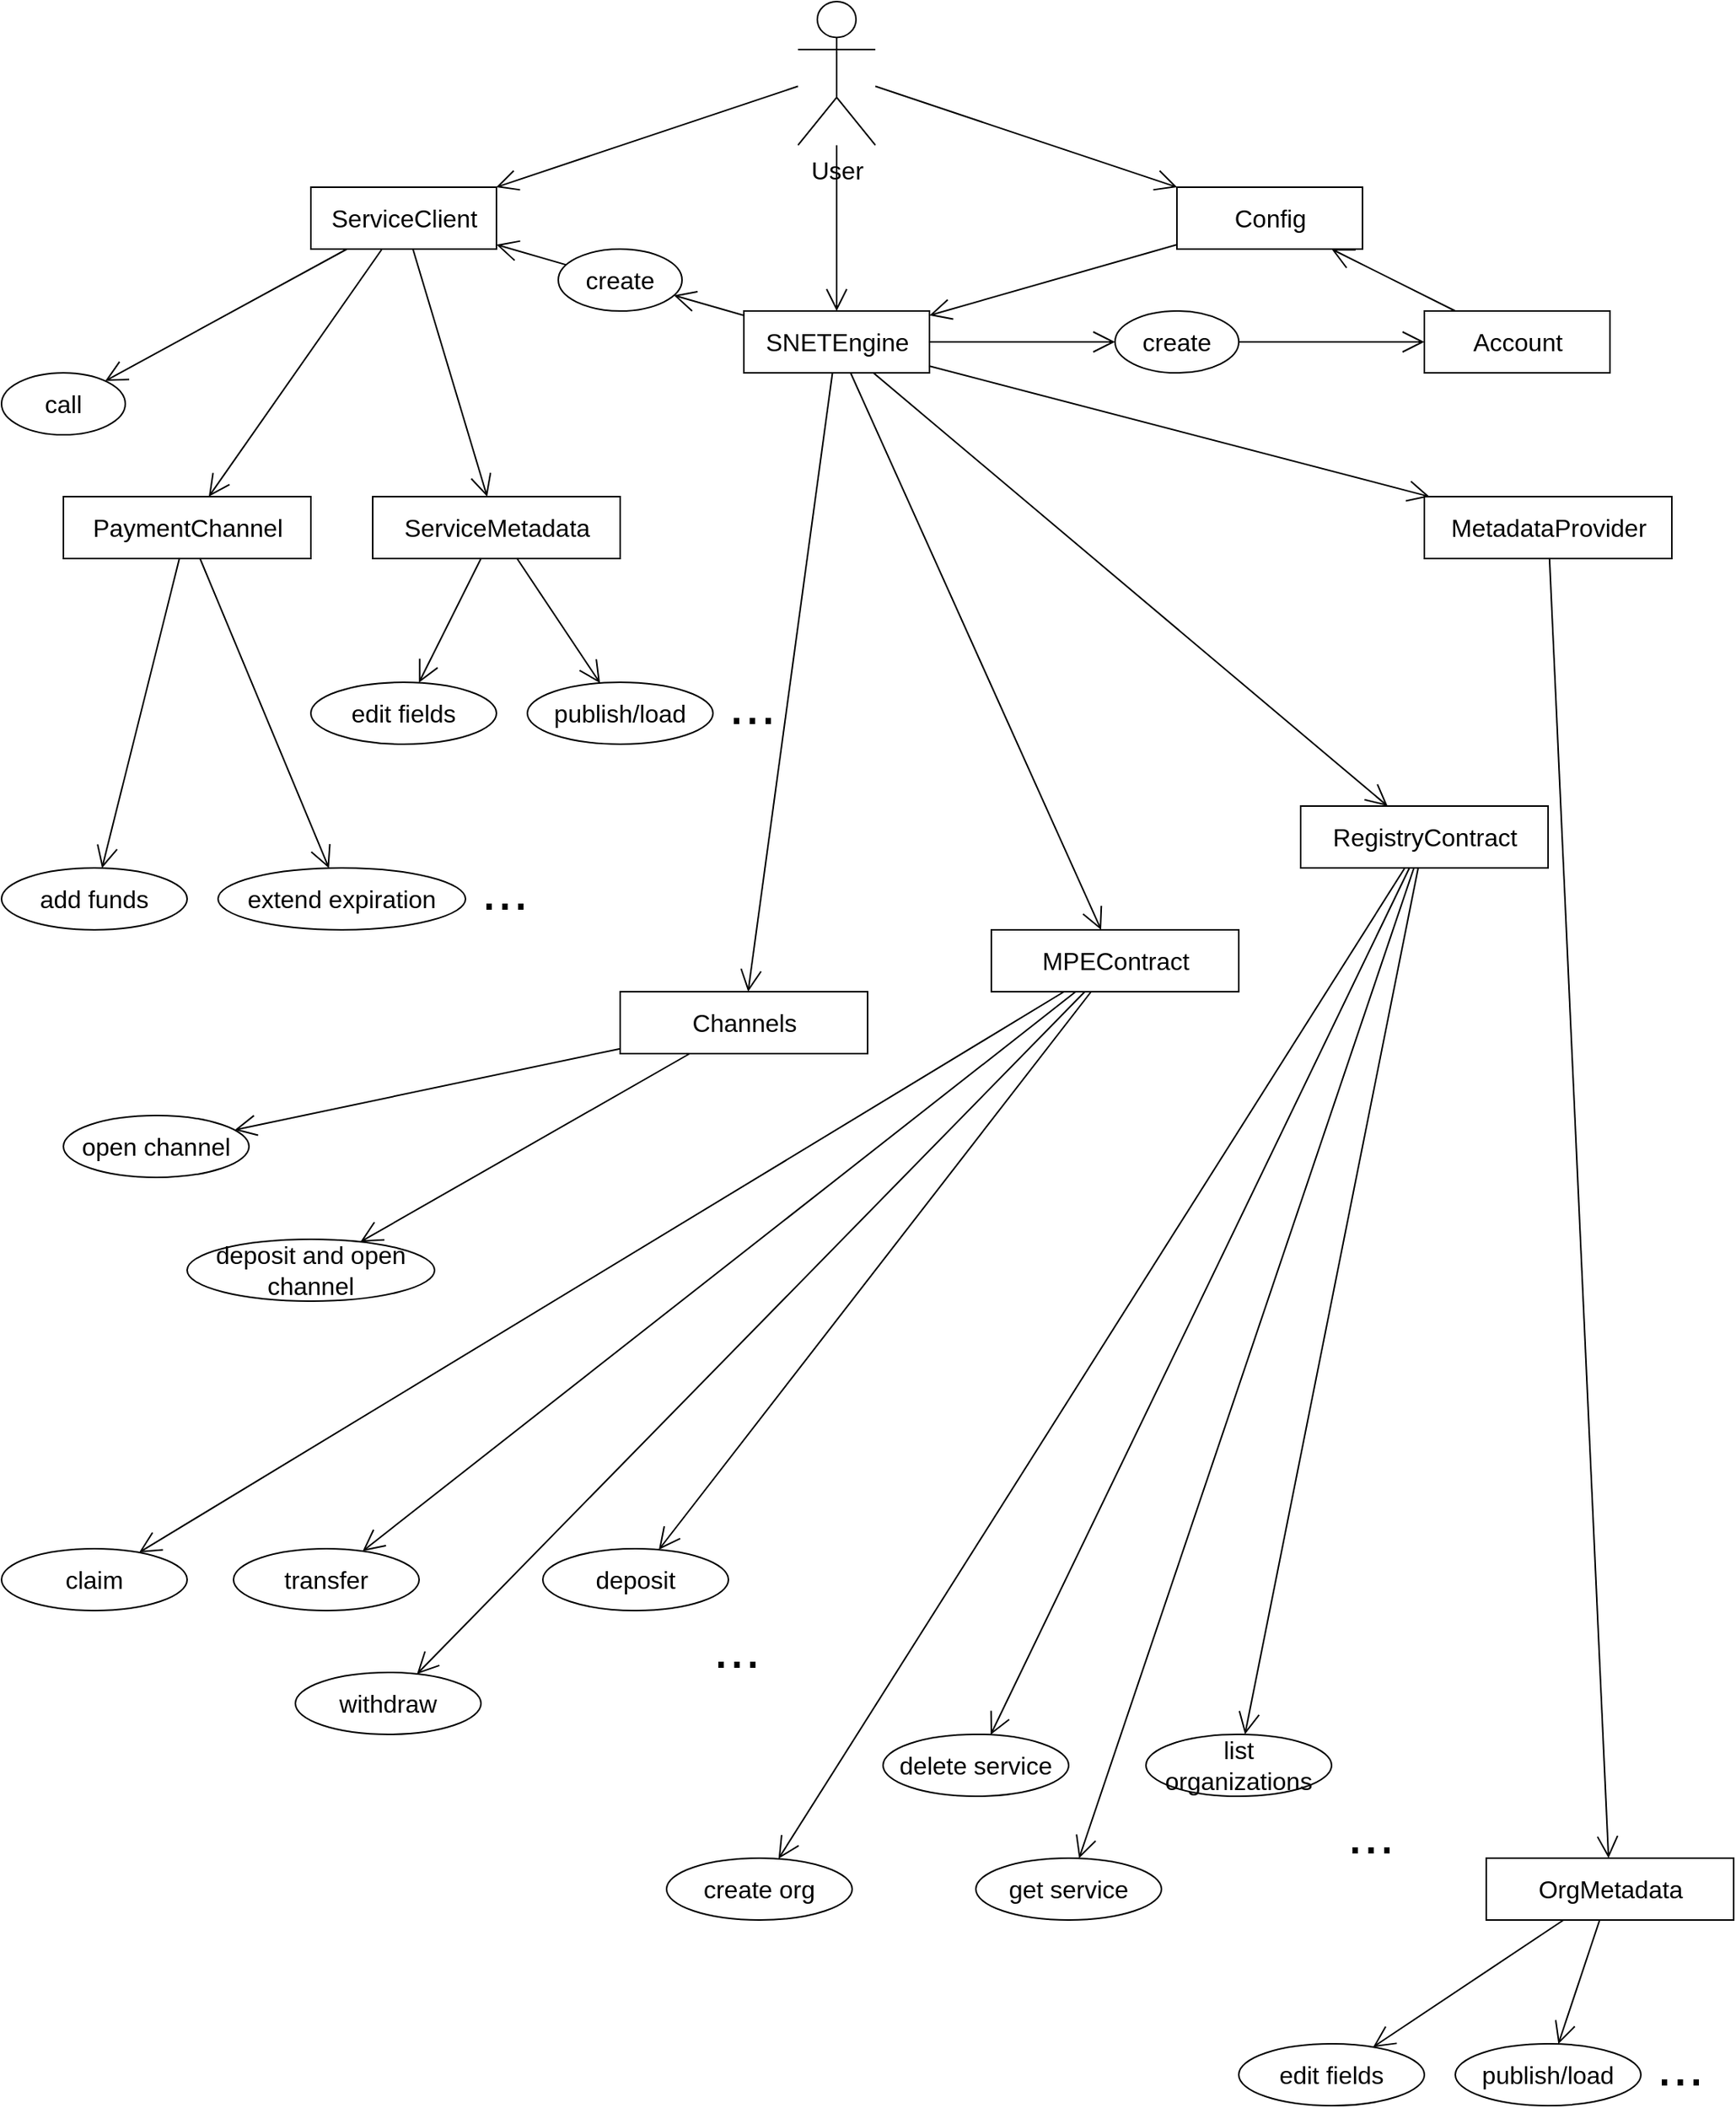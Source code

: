<mxfile version="13.9.9" type="device"><diagram id="iwyaRmyc2do9cjPhO4LA" name="Страница 1"><mxGraphModel dx="2062" dy="1182" grid="1" gridSize="10" guides="1" tooltips="1" connect="1" arrows="1" fold="1" page="1" pageScale="1" pageWidth="1169" pageHeight="1654" math="0" shadow="0"><root><mxCell id="0"/><mxCell id="1" parent="0"/><mxCell id="s5wBCX-7ufnMCxiDHOa--12" style="endArrow=open;endFill=1;endSize=12;html=1;fontSize=16;" edge="1" parent="1" source="s5wBCX-7ufnMCxiDHOa--2" target="s5wBCX-7ufnMCxiDHOa--4"><mxGeometry relative="1" as="geometry"/></mxCell><mxCell id="s5wBCX-7ufnMCxiDHOa--13" style="endArrow=open;endFill=1;endSize=12;html=1;fontSize=16;" edge="1" parent="1" source="s5wBCX-7ufnMCxiDHOa--2" target="s5wBCX-7ufnMCxiDHOa--3"><mxGeometry relative="1" as="geometry"/></mxCell><mxCell id="s5wBCX-7ufnMCxiDHOa--14" style="endArrow=open;endFill=1;endSize=12;html=1;fontSize=16;" edge="1" parent="1" source="s5wBCX-7ufnMCxiDHOa--2" target="s5wBCX-7ufnMCxiDHOa--9"><mxGeometry relative="1" as="geometry"/></mxCell><mxCell id="s5wBCX-7ufnMCxiDHOa--2" value="User" style="shape=umlActor;verticalLabelPosition=bottom;verticalAlign=top;html=1;fontSize=16;" vertex="1" parent="1"><mxGeometry x="555" y="40" width="50" height="92.86" as="geometry"/></mxCell><mxCell id="s5wBCX-7ufnMCxiDHOa--7" style="endArrow=open;endFill=1;endSize=12;html=1;fontSize=16;" edge="1" parent="1" source="s5wBCX-7ufnMCxiDHOa--3" target="s5wBCX-7ufnMCxiDHOa--6"><mxGeometry relative="1" as="geometry"/></mxCell><mxCell id="s5wBCX-7ufnMCxiDHOa--21" style="endArrow=open;endFill=1;endSize=12;html=1;fontSize=16;" edge="1" parent="1" source="s5wBCX-7ufnMCxiDHOa--3" target="s5wBCX-7ufnMCxiDHOa--20"><mxGeometry relative="1" as="geometry"/></mxCell><mxCell id="s5wBCX-7ufnMCxiDHOa--47" style="endArrow=open;endFill=1;endSize=12;html=1;fontSize=16;" edge="1" parent="1" source="s5wBCX-7ufnMCxiDHOa--3" target="s5wBCX-7ufnMCxiDHOa--48"><mxGeometry relative="1" as="geometry"><mxPoint x="730" y="390" as="targetPoint"/></mxGeometry></mxCell><mxCell id="s5wBCX-7ufnMCxiDHOa--53" style="endArrow=open;endFill=1;endSize=12;html=1;fontSize=16;" edge="1" parent="1" source="s5wBCX-7ufnMCxiDHOa--3" target="s5wBCX-7ufnMCxiDHOa--52"><mxGeometry relative="1" as="geometry"/></mxCell><mxCell id="s5wBCX-7ufnMCxiDHOa--55" style="endArrow=open;endFill=1;endSize=12;html=1;fontSize=16;" edge="1" parent="1" source="s5wBCX-7ufnMCxiDHOa--3" target="s5wBCX-7ufnMCxiDHOa--54"><mxGeometry relative="1" as="geometry"/></mxCell><mxCell id="s5wBCX-7ufnMCxiDHOa--81" style="endArrow=open;endFill=1;endSize=12;html=1;fontSize=16;" edge="1" parent="1" source="s5wBCX-7ufnMCxiDHOa--3" target="s5wBCX-7ufnMCxiDHOa--80"><mxGeometry relative="1" as="geometry"/></mxCell><mxCell id="s5wBCX-7ufnMCxiDHOa--3" value="SNETEngine" style="html=1;fontSize=16;" vertex="1" parent="1"><mxGeometry x="520" y="240" width="120" height="40" as="geometry"/></mxCell><mxCell id="s5wBCX-7ufnMCxiDHOa--25" style="endArrow=open;endFill=1;endSize=12;html=1;fontSize=16;" edge="1" parent="1" source="s5wBCX-7ufnMCxiDHOa--4" target="s5wBCX-7ufnMCxiDHOa--24"><mxGeometry relative="1" as="geometry"/></mxCell><mxCell id="s5wBCX-7ufnMCxiDHOa--27" style="endArrow=open;endFill=1;endSize=12;html=1;fontSize=16;" edge="1" parent="1" source="s5wBCX-7ufnMCxiDHOa--4" target="s5wBCX-7ufnMCxiDHOa--26"><mxGeometry relative="1" as="geometry"/></mxCell><mxCell id="s5wBCX-7ufnMCxiDHOa--29" style="endArrow=open;endFill=1;endSize=12;html=1;fontSize=16;" edge="1" parent="1" source="s5wBCX-7ufnMCxiDHOa--4" target="s5wBCX-7ufnMCxiDHOa--28"><mxGeometry relative="1" as="geometry"/></mxCell><mxCell id="s5wBCX-7ufnMCxiDHOa--4" value="ServiceClient" style="html=1;fontSize=16;" vertex="1" parent="1"><mxGeometry x="240" y="160" width="120" height="40" as="geometry"/></mxCell><mxCell id="s5wBCX-7ufnMCxiDHOa--8" style="endArrow=open;endFill=1;endSize=12;html=1;fontSize=16;" edge="1" parent="1" source="s5wBCX-7ufnMCxiDHOa--6" target="s5wBCX-7ufnMCxiDHOa--4"><mxGeometry relative="1" as="geometry"/></mxCell><mxCell id="s5wBCX-7ufnMCxiDHOa--6" value="create" style="ellipse;whiteSpace=wrap;html=1;fontSize=16;" vertex="1" parent="1"><mxGeometry x="400" y="200" width="80" height="40" as="geometry"/></mxCell><mxCell id="s5wBCX-7ufnMCxiDHOa--10" style="endArrow=open;endFill=1;endSize=12;html=1;fontSize=16;" edge="1" parent="1" source="s5wBCX-7ufnMCxiDHOa--9" target="s5wBCX-7ufnMCxiDHOa--3"><mxGeometry relative="1" as="geometry"/></mxCell><mxCell id="s5wBCX-7ufnMCxiDHOa--9" value="Config" style="html=1;fontSize=16;" vertex="1" parent="1"><mxGeometry x="800" y="160" width="120" height="40" as="geometry"/></mxCell><mxCell id="s5wBCX-7ufnMCxiDHOa--23" style="endArrow=open;endFill=1;endSize=12;html=1;fontSize=16;" edge="1" parent="1" source="s5wBCX-7ufnMCxiDHOa--19" target="s5wBCX-7ufnMCxiDHOa--9"><mxGeometry relative="1" as="geometry"/></mxCell><mxCell id="s5wBCX-7ufnMCxiDHOa--19" value="Account" style="html=1;fontSize=16;" vertex="1" parent="1"><mxGeometry x="960" y="240" width="120" height="40" as="geometry"/></mxCell><mxCell id="s5wBCX-7ufnMCxiDHOa--22" style="endArrow=open;endFill=1;endSize=12;html=1;fontSize=16;" edge="1" parent="1" source="s5wBCX-7ufnMCxiDHOa--20" target="s5wBCX-7ufnMCxiDHOa--19"><mxGeometry relative="1" as="geometry"/></mxCell><mxCell id="s5wBCX-7ufnMCxiDHOa--20" value="create" style="ellipse;whiteSpace=wrap;html=1;fontSize=16;" vertex="1" parent="1"><mxGeometry x="760" y="240" width="80" height="40" as="geometry"/></mxCell><mxCell id="s5wBCX-7ufnMCxiDHOa--24" value="call" style="ellipse;whiteSpace=wrap;html=1;fontSize=16;" vertex="1" parent="1"><mxGeometry x="40" y="280" width="80" height="40" as="geometry"/></mxCell><mxCell id="s5wBCX-7ufnMCxiDHOa--32" style="endArrow=open;endFill=1;endSize=12;html=1;fontSize=16;" edge="1" parent="1" source="s5wBCX-7ufnMCxiDHOa--26" target="s5wBCX-7ufnMCxiDHOa--30"><mxGeometry relative="1" as="geometry"/></mxCell><mxCell id="s5wBCX-7ufnMCxiDHOa--33" style="endArrow=open;endFill=1;endSize=12;html=1;fontSize=16;" edge="1" parent="1" source="s5wBCX-7ufnMCxiDHOa--26" target="s5wBCX-7ufnMCxiDHOa--31"><mxGeometry relative="1" as="geometry"/></mxCell><mxCell id="s5wBCX-7ufnMCxiDHOa--26" value="PaymentChannel" style="html=1;fontSize=16;" vertex="1" parent="1"><mxGeometry x="80" y="360" width="160" height="40" as="geometry"/></mxCell><mxCell id="s5wBCX-7ufnMCxiDHOa--38" style="endArrow=open;endFill=1;endSize=12;html=1;fontSize=16;" edge="1" parent="1" source="s5wBCX-7ufnMCxiDHOa--28" target="s5wBCX-7ufnMCxiDHOa--35"><mxGeometry relative="1" as="geometry"/></mxCell><mxCell id="s5wBCX-7ufnMCxiDHOa--39" style="endArrow=open;endFill=1;endSize=12;html=1;fontSize=16;" edge="1" parent="1" source="s5wBCX-7ufnMCxiDHOa--28" target="s5wBCX-7ufnMCxiDHOa--36"><mxGeometry relative="1" as="geometry"/></mxCell><mxCell id="s5wBCX-7ufnMCxiDHOa--28" value="ServiceMetadata" style="html=1;fontSize=16;" vertex="1" parent="1"><mxGeometry x="280" y="360" width="160" height="40" as="geometry"/></mxCell><mxCell id="s5wBCX-7ufnMCxiDHOa--30" value="add funds" style="ellipse;whiteSpace=wrap;html=1;fontSize=16;" vertex="1" parent="1"><mxGeometry x="40" y="600" width="120" height="40" as="geometry"/></mxCell><mxCell id="s5wBCX-7ufnMCxiDHOa--31" value="extend expiration" style="ellipse;whiteSpace=wrap;html=1;fontSize=16;" vertex="1" parent="1"><mxGeometry x="180" y="600" width="160" height="40" as="geometry"/></mxCell><mxCell id="s5wBCX-7ufnMCxiDHOa--34" value="..." style="text;html=1;align=center;verticalAlign=middle;resizable=0;points=[];autosize=1;fontSize=37;" vertex="1" parent="1"><mxGeometry x="340" y="590" width="50" height="50" as="geometry"/></mxCell><mxCell id="s5wBCX-7ufnMCxiDHOa--35" value="edit fields" style="ellipse;whiteSpace=wrap;html=1;fontSize=16;" vertex="1" parent="1"><mxGeometry x="240" y="480" width="120" height="40" as="geometry"/></mxCell><mxCell id="s5wBCX-7ufnMCxiDHOa--36" value="publish/load" style="ellipse;whiteSpace=wrap;html=1;fontSize=16;" vertex="1" parent="1"><mxGeometry x="380" y="480" width="120" height="40" as="geometry"/></mxCell><mxCell id="s5wBCX-7ufnMCxiDHOa--37" value="..." style="text;html=1;align=center;verticalAlign=middle;resizable=0;points=[];autosize=1;fontSize=37;" vertex="1" parent="1"><mxGeometry x="500" y="470" width="50" height="50" as="geometry"/></mxCell><mxCell id="s5wBCX-7ufnMCxiDHOa--41" style="endArrow=open;endFill=1;endSize=12;html=1;fontSize=16;" edge="1" parent="1" source="s5wBCX-7ufnMCxiDHOa--43" target="s5wBCX-7ufnMCxiDHOa--44"><mxGeometry relative="1" as="geometry"/></mxCell><mxCell id="s5wBCX-7ufnMCxiDHOa--42" style="endArrow=open;endFill=1;endSize=12;html=1;fontSize=16;" edge="1" parent="1" source="s5wBCX-7ufnMCxiDHOa--43" target="s5wBCX-7ufnMCxiDHOa--45"><mxGeometry relative="1" as="geometry"/></mxCell><mxCell id="s5wBCX-7ufnMCxiDHOa--43" value="OrgMetadata" style="html=1;fontSize=16;" vertex="1" parent="1"><mxGeometry x="1000" y="1240" width="160" height="40" as="geometry"/></mxCell><mxCell id="s5wBCX-7ufnMCxiDHOa--44" value="edit fields" style="ellipse;whiteSpace=wrap;html=1;fontSize=16;" vertex="1" parent="1"><mxGeometry x="840" y="1360" width="120" height="40" as="geometry"/></mxCell><mxCell id="s5wBCX-7ufnMCxiDHOa--45" value="publish/load" style="ellipse;whiteSpace=wrap;html=1;fontSize=16;" vertex="1" parent="1"><mxGeometry x="980" y="1360" width="120" height="40" as="geometry"/></mxCell><mxCell id="s5wBCX-7ufnMCxiDHOa--46" value="..." style="text;html=1;align=center;verticalAlign=middle;resizable=0;points=[];autosize=1;fontSize=37;" vertex="1" parent="1"><mxGeometry x="1100" y="1350" width="50" height="50" as="geometry"/></mxCell><mxCell id="s5wBCX-7ufnMCxiDHOa--49" style="endArrow=open;endFill=1;endSize=12;html=1;fontSize=16;" edge="1" parent="1" source="s5wBCX-7ufnMCxiDHOa--48" target="s5wBCX-7ufnMCxiDHOa--43"><mxGeometry relative="1" as="geometry"/></mxCell><mxCell id="s5wBCX-7ufnMCxiDHOa--48" value="MetadataProvider" style="html=1;fontSize=16;" vertex="1" parent="1"><mxGeometry x="960" y="360" width="160" height="40" as="geometry"/></mxCell><mxCell id="s5wBCX-7ufnMCxiDHOa--75" style="endArrow=open;endFill=1;endSize=12;html=1;fontSize=16;" edge="1" parent="1" source="s5wBCX-7ufnMCxiDHOa--52" target="s5wBCX-7ufnMCxiDHOa--70"><mxGeometry relative="1" as="geometry"/></mxCell><mxCell id="s5wBCX-7ufnMCxiDHOa--76" style="endArrow=open;endFill=1;endSize=12;html=1;fontSize=16;" edge="1" parent="1" source="s5wBCX-7ufnMCxiDHOa--52" target="s5wBCX-7ufnMCxiDHOa--72"><mxGeometry relative="1" as="geometry"/></mxCell><mxCell id="s5wBCX-7ufnMCxiDHOa--77" style="endArrow=open;endFill=1;endSize=12;html=1;fontSize=16;" edge="1" parent="1" source="s5wBCX-7ufnMCxiDHOa--52" target="s5wBCX-7ufnMCxiDHOa--73"><mxGeometry relative="1" as="geometry"/></mxCell><mxCell id="s5wBCX-7ufnMCxiDHOa--78" style="endArrow=open;endFill=1;endSize=12;html=1;fontSize=16;" edge="1" parent="1" source="s5wBCX-7ufnMCxiDHOa--52" target="s5wBCX-7ufnMCxiDHOa--71"><mxGeometry relative="1" as="geometry"/></mxCell><mxCell id="s5wBCX-7ufnMCxiDHOa--52" value="MPEContract" style="html=1;fontSize=16;" vertex="1" parent="1"><mxGeometry x="680" y="640" width="160" height="40" as="geometry"/></mxCell><mxCell id="s5wBCX-7ufnMCxiDHOa--63" style="endArrow=open;endFill=1;endSize=12;html=1;fontSize=16;" edge="1" parent="1" source="s5wBCX-7ufnMCxiDHOa--54" target="s5wBCX-7ufnMCxiDHOa--58"><mxGeometry relative="1" as="geometry"/></mxCell><mxCell id="s5wBCX-7ufnMCxiDHOa--66" style="endArrow=open;endFill=1;endSize=12;html=1;fontSize=16;" edge="1" parent="1" source="s5wBCX-7ufnMCxiDHOa--54" target="s5wBCX-7ufnMCxiDHOa--61"><mxGeometry relative="1" as="geometry"/></mxCell><mxCell id="s5wBCX-7ufnMCxiDHOa--67" style="endArrow=open;endFill=1;endSize=12;html=1;fontSize=16;" edge="1" parent="1" source="s5wBCX-7ufnMCxiDHOa--54" target="s5wBCX-7ufnMCxiDHOa--62"><mxGeometry relative="1" as="geometry"/></mxCell><mxCell id="s5wBCX-7ufnMCxiDHOa--69" style="endArrow=open;endFill=1;endSize=12;html=1;fontSize=16;" edge="1" parent="1" source="s5wBCX-7ufnMCxiDHOa--54" target="s5wBCX-7ufnMCxiDHOa--57"><mxGeometry relative="1" as="geometry"/></mxCell><mxCell id="s5wBCX-7ufnMCxiDHOa--54" value="RegistryContract" style="html=1;fontSize=16;" vertex="1" parent="1"><mxGeometry x="880" y="560" width="160" height="40" as="geometry"/></mxCell><mxCell id="s5wBCX-7ufnMCxiDHOa--57" value="list organizations" style="ellipse;whiteSpace=wrap;html=1;fontSize=16;" vertex="1" parent="1"><mxGeometry x="780" y="1160" width="120" height="40" as="geometry"/></mxCell><mxCell id="s5wBCX-7ufnMCxiDHOa--58" value="create org" style="ellipse;whiteSpace=wrap;html=1;fontSize=16;" vertex="1" parent="1"><mxGeometry x="470" y="1240" width="120" height="40" as="geometry"/></mxCell><mxCell id="s5wBCX-7ufnMCxiDHOa--61" value="delete service" style="ellipse;whiteSpace=wrap;html=1;fontSize=16;" vertex="1" parent="1"><mxGeometry x="610" y="1160" width="120" height="40" as="geometry"/></mxCell><mxCell id="s5wBCX-7ufnMCxiDHOa--62" value="get service" style="ellipse;whiteSpace=wrap;html=1;fontSize=16;" vertex="1" parent="1"><mxGeometry x="670" y="1240" width="120" height="40" as="geometry"/></mxCell><mxCell id="s5wBCX-7ufnMCxiDHOa--70" value="deposit" style="ellipse;whiteSpace=wrap;html=1;fontSize=16;" vertex="1" parent="1"><mxGeometry x="390" y="1040" width="120" height="40" as="geometry"/></mxCell><mxCell id="s5wBCX-7ufnMCxiDHOa--71" value="claim" style="ellipse;whiteSpace=wrap;html=1;fontSize=16;" vertex="1" parent="1"><mxGeometry x="40" y="1040" width="120" height="40" as="geometry"/></mxCell><mxCell id="s5wBCX-7ufnMCxiDHOa--72" value="transfer" style="ellipse;whiteSpace=wrap;html=1;fontSize=16;" vertex="1" parent="1"><mxGeometry x="190" y="1040" width="120" height="40" as="geometry"/></mxCell><mxCell id="s5wBCX-7ufnMCxiDHOa--73" value="withdraw" style="ellipse;whiteSpace=wrap;html=1;fontSize=16;" vertex="1" parent="1"><mxGeometry x="230" y="1120" width="120" height="40" as="geometry"/></mxCell><mxCell id="s5wBCX-7ufnMCxiDHOa--74" value="..." style="text;html=1;align=center;verticalAlign=middle;resizable=0;points=[];autosize=1;fontSize=37;" vertex="1" parent="1"><mxGeometry x="900" y="1200" width="50" height="50" as="geometry"/></mxCell><mxCell id="s5wBCX-7ufnMCxiDHOa--79" value="..." style="text;html=1;align=center;verticalAlign=middle;resizable=0;points=[];autosize=1;fontSize=37;" vertex="1" parent="1"><mxGeometry x="490" y="1080" width="50" height="50" as="geometry"/></mxCell><mxCell id="s5wBCX-7ufnMCxiDHOa--84" style="endArrow=open;endFill=1;endSize=12;html=1;fontSize=16;" edge="1" parent="1" source="s5wBCX-7ufnMCxiDHOa--80" target="s5wBCX-7ufnMCxiDHOa--82"><mxGeometry relative="1" as="geometry"/></mxCell><mxCell id="s5wBCX-7ufnMCxiDHOa--85" style="endArrow=open;endFill=1;endSize=12;html=1;fontSize=16;" edge="1" parent="1" source="s5wBCX-7ufnMCxiDHOa--80" target="s5wBCX-7ufnMCxiDHOa--83"><mxGeometry relative="1" as="geometry"/></mxCell><mxCell id="s5wBCX-7ufnMCxiDHOa--80" value="Channels" style="html=1;fontSize=16;" vertex="1" parent="1"><mxGeometry x="440" y="680" width="160" height="40" as="geometry"/></mxCell><mxCell id="s5wBCX-7ufnMCxiDHOa--82" value="open channel" style="ellipse;whiteSpace=wrap;html=1;fontSize=16;" vertex="1" parent="1"><mxGeometry x="80" y="760" width="120" height="40" as="geometry"/></mxCell><mxCell id="s5wBCX-7ufnMCxiDHOa--83" value="deposit and open channel" style="ellipse;whiteSpace=wrap;html=1;fontSize=16;" vertex="1" parent="1"><mxGeometry x="160" y="840" width="160" height="40" as="geometry"/></mxCell></root></mxGraphModel></diagram></mxfile>